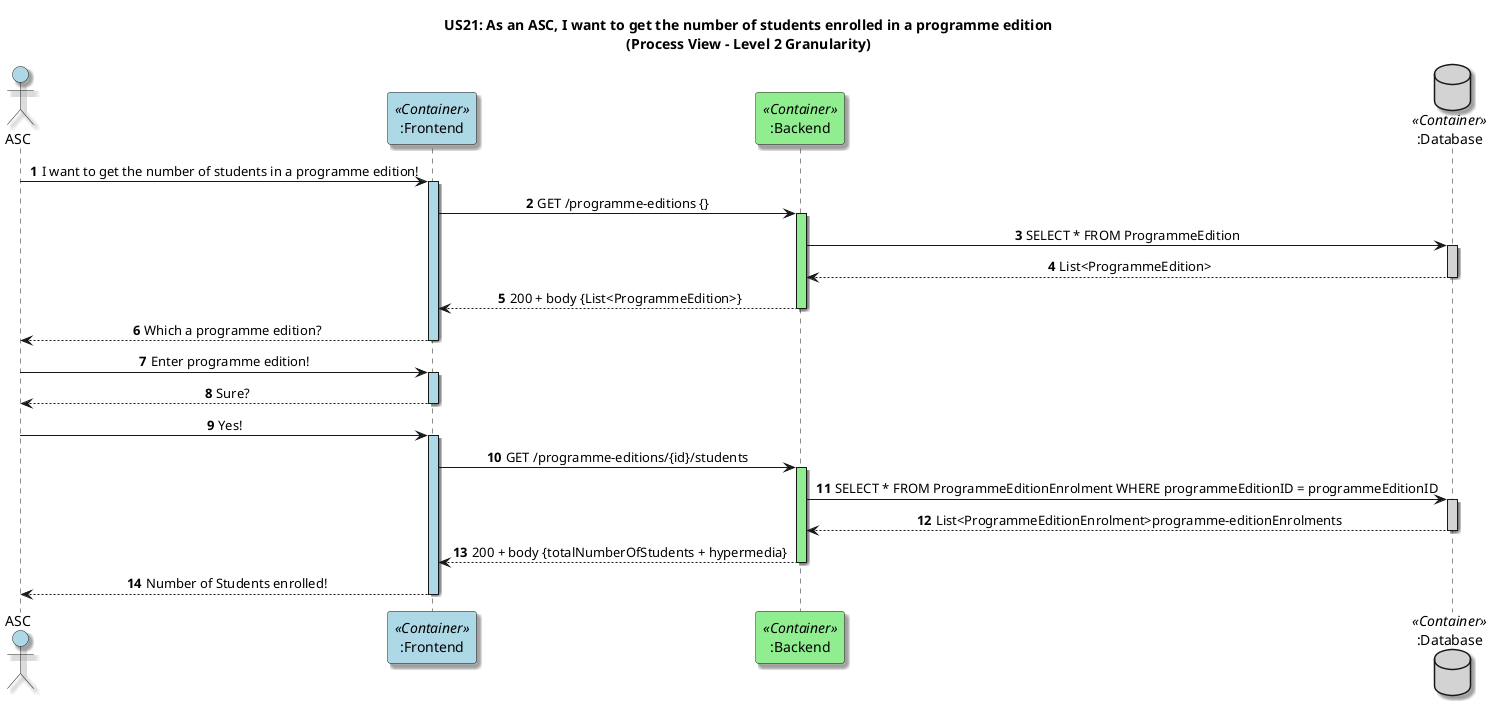 @startuml

title US21: As an ASC, I want to get the number of students enrolled in a programme edition\n(Process View - Level 2 Granularity)

autonumber

skinparam defaultTextAlignment center
skinparam shadowing true

actor ASC #lightblue
participant ":Frontend" as FE <<Container>> #lightblue
participant ":Backend" as BE <<Container>> #LightGreen
database ":Database" as DB <<Container>> #LightGray

ASC -> FE: I want to get the number of students in a programme edition!
activate FE #LightBlue

FE -> BE: GET /programme-editions {}
activate BE #LightGreen

BE -> DB: SELECT * FROM ProgrammeEdition
activate DB #LightGray

DB --> BE: List<ProgrammeEdition>
deactivate DB

BE --> FE: 200 + body {List<ProgrammeEdition>}
deactivate BE

FE --> ASC: Which a programme edition?
deactivate FE

ASC -> FE: Enter programme edition!
activate FE #LightBlue

FE --> ASC: Sure?
deactivate FE

ASC -> FE: Yes!
activate FE #LightBlue

FE -> BE: GET /programme-editions/{id}/students
activate BE #LightGreen

BE -> DB: SELECT * FROM ProgrammeEditionEnrolment WHERE programmeEditionID = programmeEditionID
activate DB #LightGray

DB --> BE: List<ProgrammeEditionEnrolment>programme-editionEnrolments
deactivate DB

BE --> FE: 200 + body {totalNumberOfStudents + hypermedia}
deactivate BE

FE --> ASC: Number of Students enrolled!
deactivate FE

@enduml
